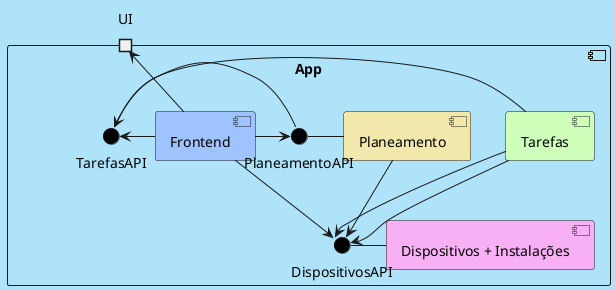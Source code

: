 @startuml

skinparam BackgroundColor #afe3fa

component App #afe3fa {
    port UI
    component [Frontend] #9ec3ff
    component [Tarefas] #cdffba
    component [Dispositivos + Instalações] #f7b0f4
    component [Planeamento] #f2e8ac
    interface TarefasAPI #000
    interface DispositivosAPI #000
    interface PlaneamentoAPI #000

    TarefasAPI - [Tarefas] 
    DispositivosAPI - [Dispositivos + Instalações]
    PlaneamentoAPI - [Planeamento]
}

[Frontend] -d-> DispositivosAPI
[Frontend] -r-> PlaneamentoAPI
[Frontend] -l-> TarefasAPI
[Frontend] -u-> UI
[Tarefas] -d-> DispositivosAPI
[Planeamento] -d-> DispositivosAPI
[PlaneamentoAPI] -l-> TarefasAPI
[Tarefas] -d-> DispositivosAPI

@enduml